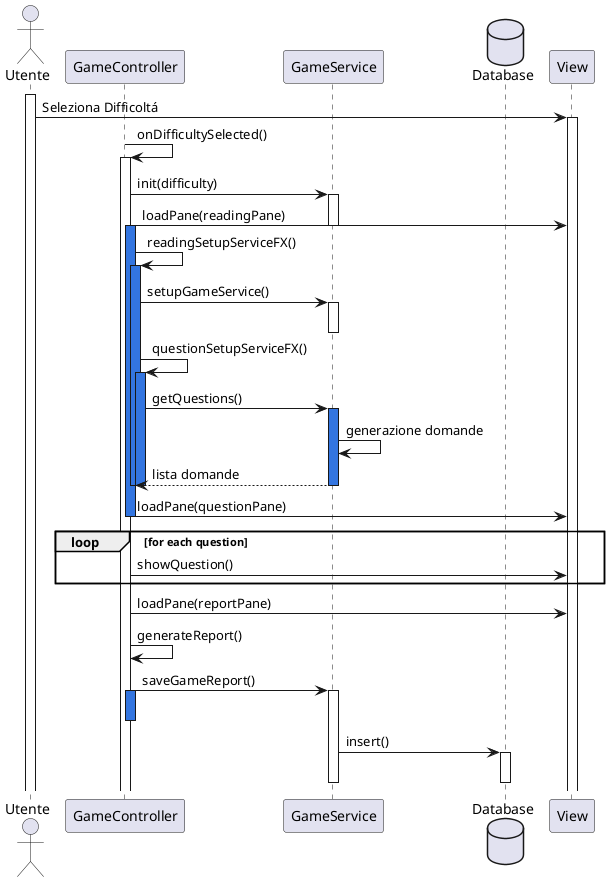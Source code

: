@startuml
actor Utente
participant GameController
participant GameService
database Database as DB
participant View
activate Utente

Utente -> View : Seleziona Difficoltá
activate View
GameController -> GameController : onDifficultySelected()
activate GameController
GameController -> GameService : init(difficulty)
activate GameService
GameController -> View : loadPane(readingPane)
deactivate GameService
activate GameController #3375E0
GameController -> GameController : readingSetupServiceFX()
activate GameController #3375E0
GameController -> GameService : setupGameService()
activate GameService
deactivate GameService
GameController -> GameController : questionSetupServiceFX()
activate GameController #3375E0
GameController -> GameService : getQuestions()
activate GameService #3375E0
GameService -> GameService : generazione domande
GameService --> GameController : lista domande
deactivate GameController
deactivate GameService
deactivate GameController
GameController -> View : loadPane(questionPane)
deactivate GameController
loop for each question
    GameController -> View : showQuestion()
end

activate GameController #3375E0
GameController -> View : loadPane(reportPane)
GameController -> GameController: generateReport()
GameController -> GameService : saveGameReport()
activate GameController #3375E0
activate GameService
deactivate GameController
GameService -> DB : insert()
activate DB
deactivate GameService
deactivate DB

@enduml
